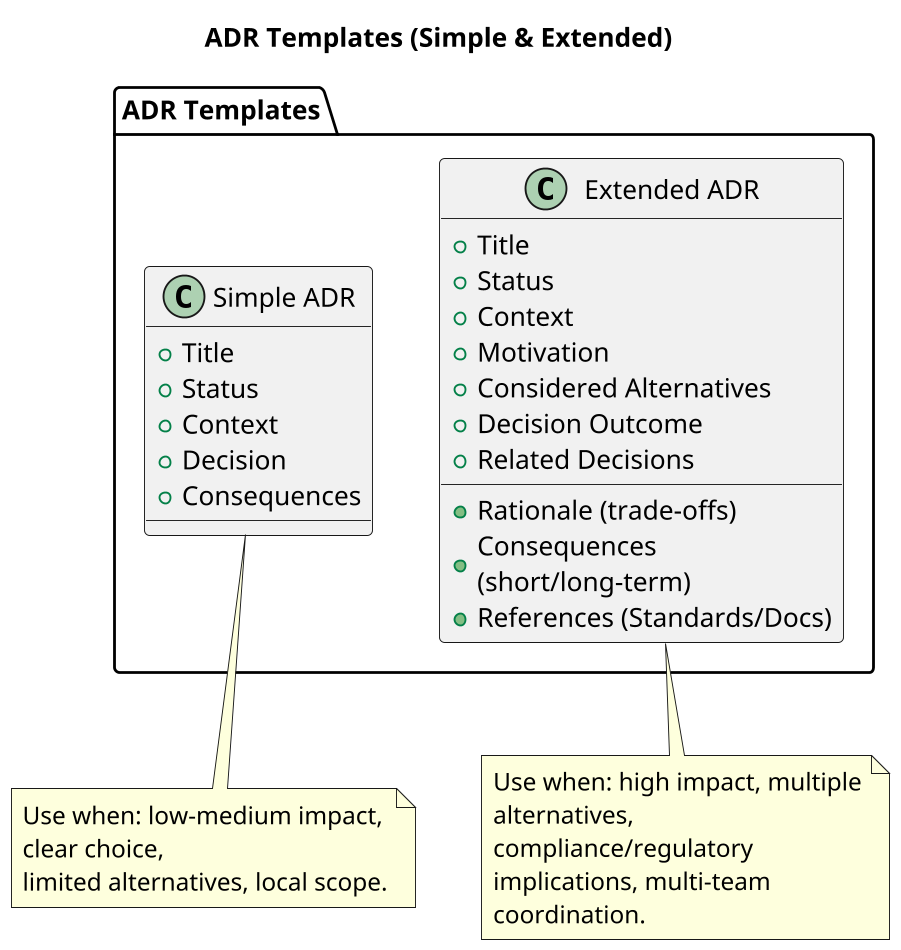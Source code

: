 @startuml ADR_Templates
skinparam shadowing false
skinparam dpi 180
skinparam wrapWidth 200

title ADR Templates (Simple & Extended)

package "ADR Templates" {
  class "Simple ADR" as Simple {
    + Title
    + Status
    + Context
    + Decision
    + Consequences
  }

  class "Extended ADR" as Extended {
    + Title
    + Status
    + Context
    + Motivation
    + Considered Alternatives
    + Decision Outcome
    + Rationale (trade-offs)
    + Consequences (short/long-term)
    + Related Decisions
    + References (Standards/Docs)
  }
}

note bottom of Extended
Use when: high impact, multiple alternatives,
compliance/regulatory implications, multi-team coordination.
end note

note bottom of Simple
Use when: low-medium impact, clear choice,
limited alternatives, local scope.
end note

@enduml
